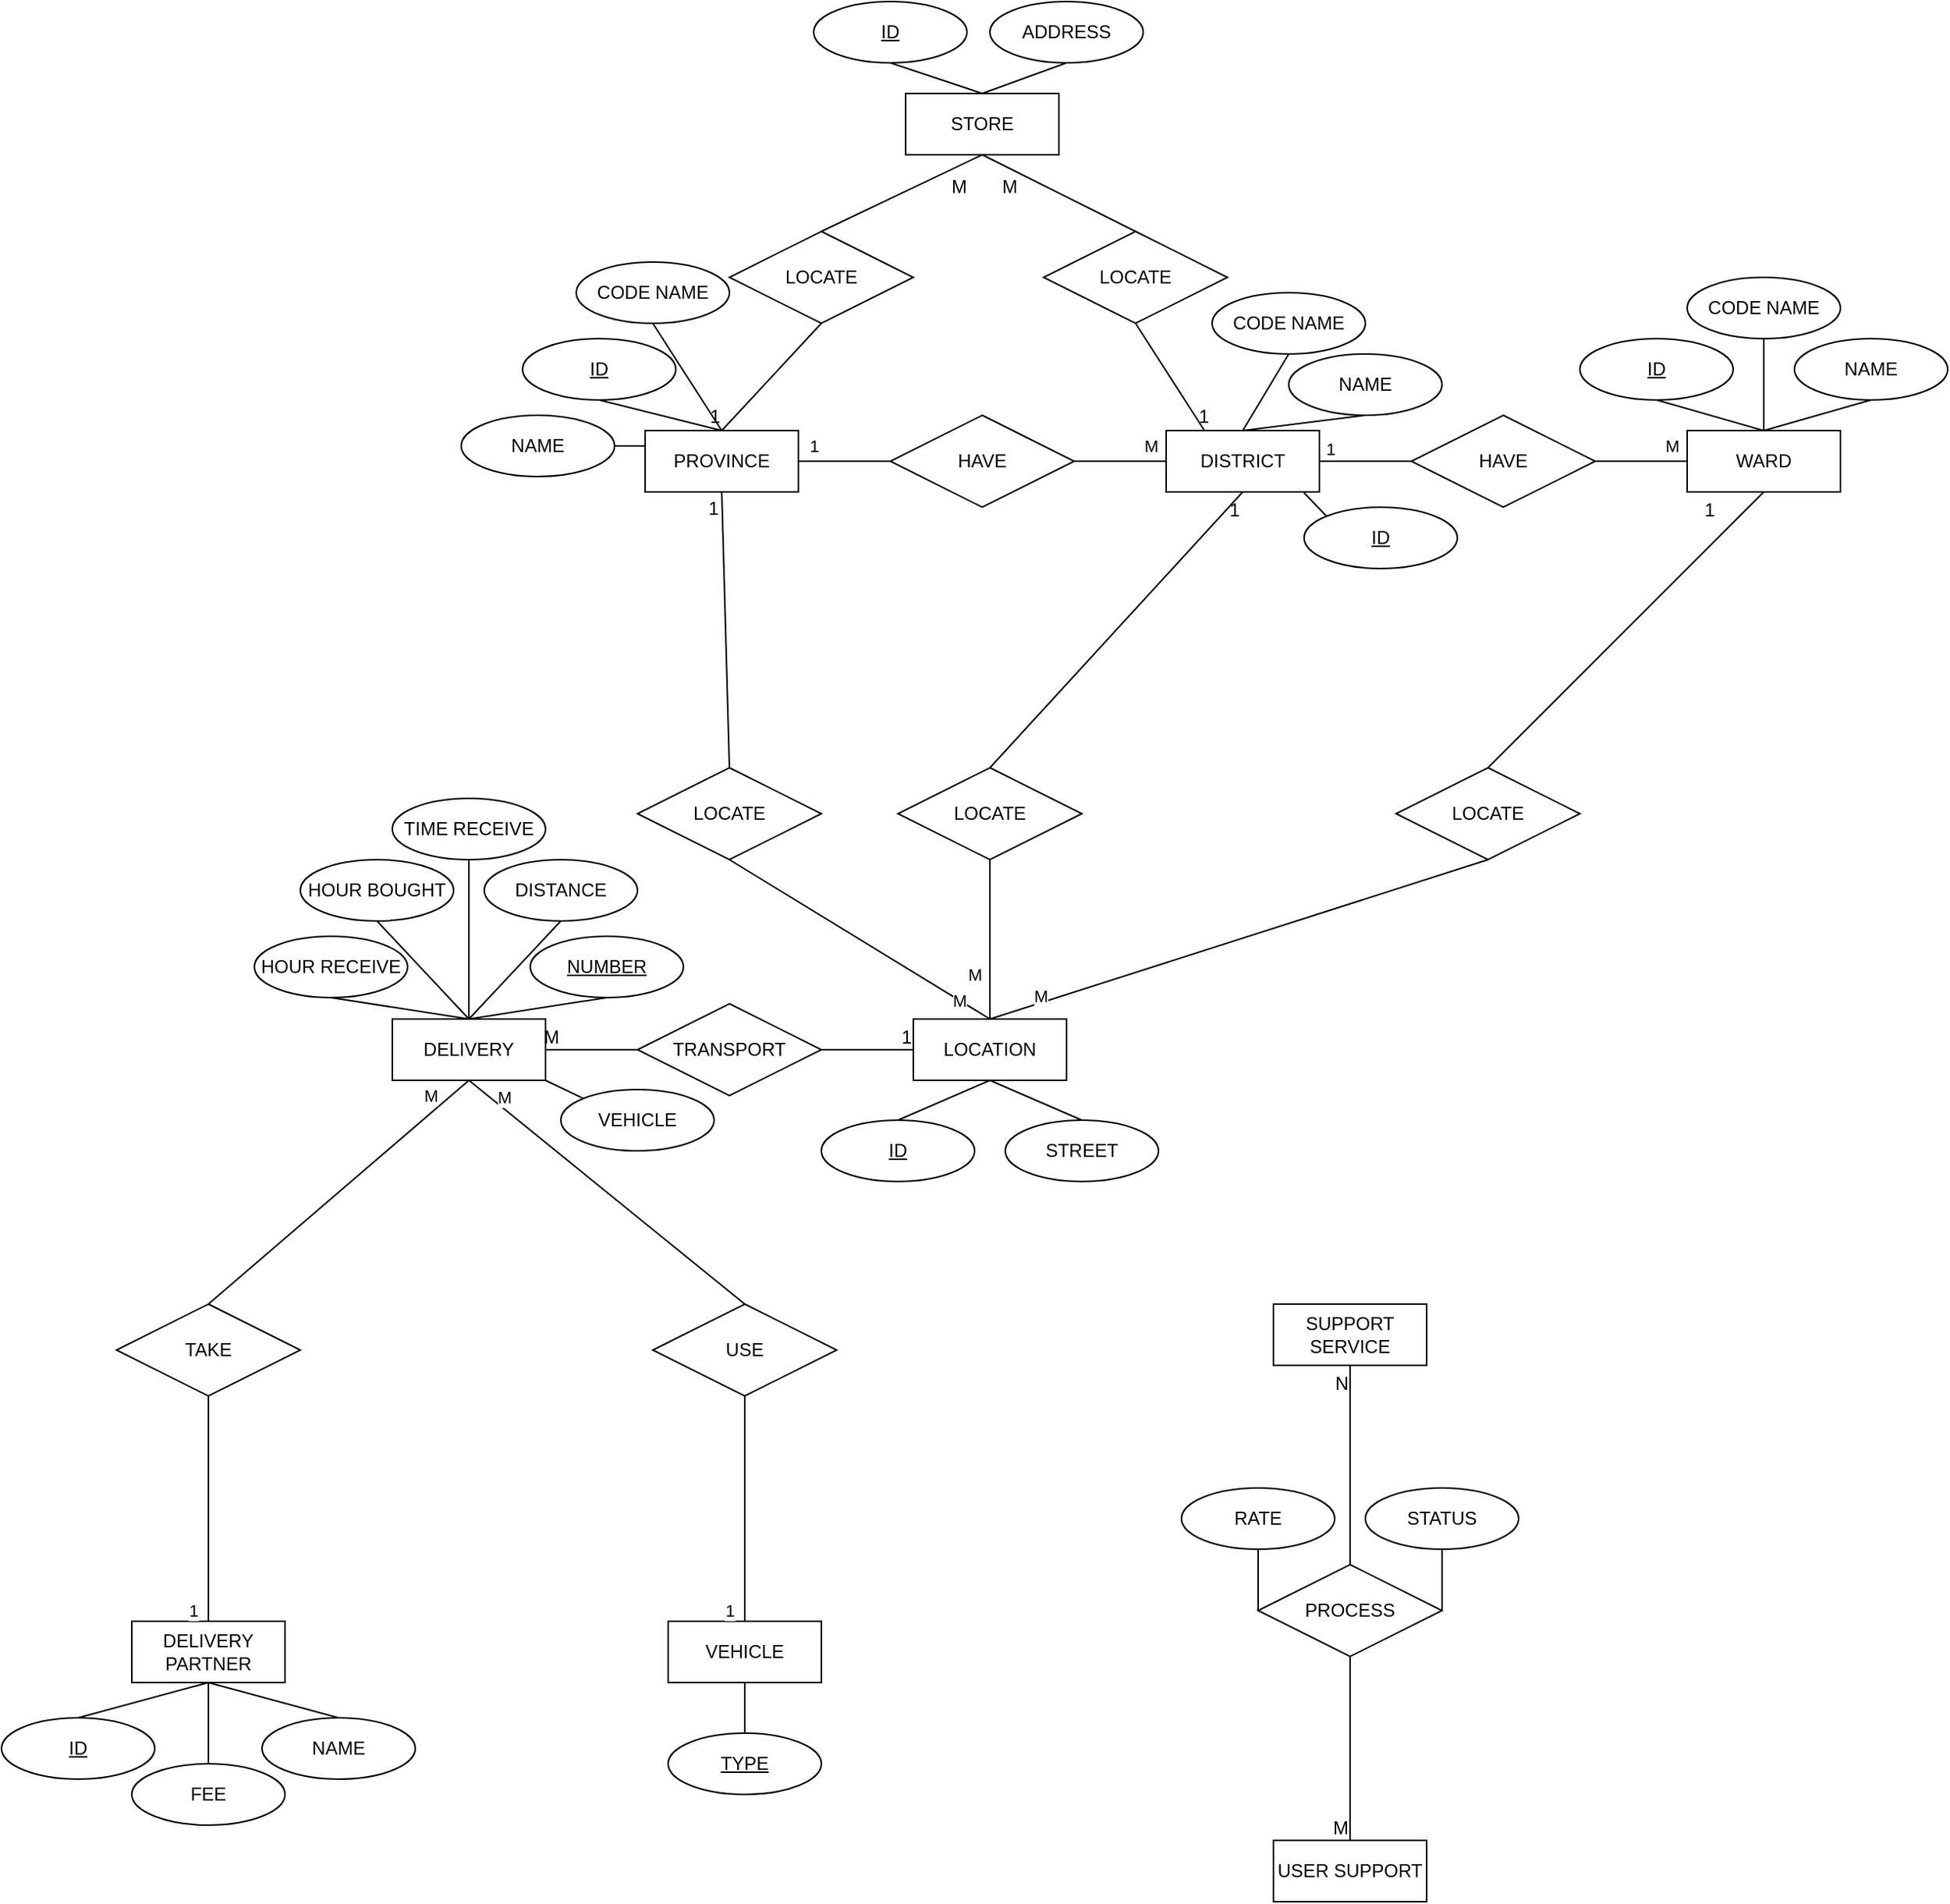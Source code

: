 <mxfile version="25.0.1">
  <diagram name="Page-1" id="5DA2i8XYFKaUu4prpfQm">
    <mxGraphModel dx="2152" dy="1412" grid="1" gridSize="10" guides="1" tooltips="1" connect="1" arrows="1" fold="1" page="1" pageScale="1" pageWidth="1169" pageHeight="827" math="0" shadow="0">
      <root>
        <mxCell id="0" />
        <mxCell id="1" parent="0" />
        <mxCell id="4f7N82vlJ0Slf5aoWDd5-2" value="PROVINCE" style="whiteSpace=wrap;html=1;align=center;" parent="1" vertex="1">
          <mxGeometry x="220" y="110" width="100" height="40" as="geometry" />
        </mxCell>
        <mxCell id="4f7N82vlJ0Slf5aoWDd5-3" value="ID" style="ellipse;whiteSpace=wrap;html=1;align=center;fontStyle=4;" parent="1" vertex="1">
          <mxGeometry x="140" y="50" width="100" height="40" as="geometry" />
        </mxCell>
        <mxCell id="4f7N82vlJ0Slf5aoWDd5-4" value="NAME" style="ellipse;whiteSpace=wrap;html=1;align=center;" parent="1" vertex="1">
          <mxGeometry x="100" y="100" width="100" height="40" as="geometry" />
        </mxCell>
        <mxCell id="4f7N82vlJ0Slf5aoWDd5-5" value="" style="endArrow=none;html=1;rounded=0;exitX=0.5;exitY=1;exitDx=0;exitDy=0;entryX=0.5;entryY=0;entryDx=0;entryDy=0;" parent="1" source="4f7N82vlJ0Slf5aoWDd5-3" target="4f7N82vlJ0Slf5aoWDd5-2" edge="1">
          <mxGeometry relative="1" as="geometry">
            <mxPoint x="320" y="250" as="sourcePoint" />
            <mxPoint x="480" y="250" as="targetPoint" />
          </mxGeometry>
        </mxCell>
        <mxCell id="4f7N82vlJ0Slf5aoWDd5-6" value="" style="endArrow=none;html=1;rounded=0;exitX=0;exitY=0.25;exitDx=0;exitDy=0;entryX=1;entryY=0.5;entryDx=0;entryDy=0;" parent="1" source="4f7N82vlJ0Slf5aoWDd5-2" target="4f7N82vlJ0Slf5aoWDd5-4" edge="1">
          <mxGeometry relative="1" as="geometry">
            <mxPoint x="320" y="250" as="sourcePoint" />
            <mxPoint x="200" y="130" as="targetPoint" />
          </mxGeometry>
        </mxCell>
        <mxCell id="4f7N82vlJ0Slf5aoWDd5-7" value="HAVE" style="shape=rhombus;perimeter=rhombusPerimeter;whiteSpace=wrap;html=1;align=center;" parent="1" vertex="1">
          <mxGeometry x="380" y="100" width="120" height="60" as="geometry" />
        </mxCell>
        <mxCell id="4f7N82vlJ0Slf5aoWDd5-8" value="" style="endArrow=none;html=1;rounded=0;exitX=1;exitY=0.5;exitDx=0;exitDy=0;entryX=0;entryY=0.5;entryDx=0;entryDy=0;" parent="1" source="4f7N82vlJ0Slf5aoWDd5-2" target="4f7N82vlJ0Slf5aoWDd5-7" edge="1">
          <mxGeometry relative="1" as="geometry">
            <mxPoint x="320" y="250" as="sourcePoint" />
            <mxPoint x="480" y="250" as="targetPoint" />
          </mxGeometry>
        </mxCell>
        <mxCell id="4f7N82vlJ0Slf5aoWDd5-9" value="1" style="edgeLabel;html=1;align=center;verticalAlign=middle;resizable=0;points=[];" parent="4f7N82vlJ0Slf5aoWDd5-8" vertex="1" connectable="0">
          <mxGeometry x="-0.311" y="-2" relative="1" as="geometry">
            <mxPoint x="-11" y="-12" as="offset" />
          </mxGeometry>
        </mxCell>
        <mxCell id="4f7N82vlJ0Slf5aoWDd5-10" value="" style="endArrow=none;html=1;rounded=0;exitX=1;exitY=0.5;exitDx=0;exitDy=0;entryX=0;entryY=0.5;entryDx=0;entryDy=0;" parent="1" source="4f7N82vlJ0Slf5aoWDd5-7" target="4f7N82vlJ0Slf5aoWDd5-11" edge="1">
          <mxGeometry relative="1" as="geometry">
            <mxPoint x="400" y="250" as="sourcePoint" />
            <mxPoint x="560" y="130" as="targetPoint" />
          </mxGeometry>
        </mxCell>
        <mxCell id="4f7N82vlJ0Slf5aoWDd5-12" value="M" style="edgeLabel;html=1;align=center;verticalAlign=middle;resizable=0;points=[];" parent="4f7N82vlJ0Slf5aoWDd5-10" vertex="1" connectable="0">
          <mxGeometry x="0.467" y="1" relative="1" as="geometry">
            <mxPoint x="6" y="-9" as="offset" />
          </mxGeometry>
        </mxCell>
        <mxCell id="4f7N82vlJ0Slf5aoWDd5-11" value="DISTRICT" style="whiteSpace=wrap;html=1;align=center;" parent="1" vertex="1">
          <mxGeometry x="560" y="110" width="100" height="40" as="geometry" />
        </mxCell>
        <mxCell id="4f7N82vlJ0Slf5aoWDd5-13" value="CODE NAME" style="ellipse;whiteSpace=wrap;html=1;align=center;" parent="1" vertex="1">
          <mxGeometry x="175" width="100" height="40" as="geometry" />
        </mxCell>
        <mxCell id="4f7N82vlJ0Slf5aoWDd5-14" value="" style="endArrow=none;html=1;rounded=0;exitX=0.5;exitY=0;exitDx=0;exitDy=0;entryX=0.5;entryY=1;entryDx=0;entryDy=0;" parent="1" source="4f7N82vlJ0Slf5aoWDd5-2" target="4f7N82vlJ0Slf5aoWDd5-13" edge="1">
          <mxGeometry relative="1" as="geometry">
            <mxPoint x="400" y="250" as="sourcePoint" />
            <mxPoint x="560" y="250" as="targetPoint" />
          </mxGeometry>
        </mxCell>
        <mxCell id="4f7N82vlJ0Slf5aoWDd5-15" value="ID" style="ellipse;whiteSpace=wrap;html=1;align=center;fontStyle=4;" parent="1" vertex="1">
          <mxGeometry x="650" y="160" width="100" height="40" as="geometry" />
        </mxCell>
        <mxCell id="4f7N82vlJ0Slf5aoWDd5-16" value="NAME" style="ellipse;whiteSpace=wrap;html=1;align=center;" parent="1" vertex="1">
          <mxGeometry x="640" y="60" width="100" height="40" as="geometry" />
        </mxCell>
        <mxCell id="4f7N82vlJ0Slf5aoWDd5-17" value="" style="endArrow=none;html=1;rounded=0;exitX=0;exitY=0;exitDx=0;exitDy=0;entryX=0.899;entryY=1.013;entryDx=0;entryDy=0;entryPerimeter=0;" parent="1" source="4f7N82vlJ0Slf5aoWDd5-15" target="4f7N82vlJ0Slf5aoWDd5-11" edge="1">
          <mxGeometry relative="1" as="geometry">
            <mxPoint x="660" y="250" as="sourcePoint" />
            <mxPoint x="610" y="110" as="targetPoint" />
          </mxGeometry>
        </mxCell>
        <mxCell id="4f7N82vlJ0Slf5aoWDd5-18" value="" style="endArrow=none;html=1;rounded=0;exitX=0.5;exitY=0;exitDx=0;exitDy=0;entryX=0.5;entryY=1;entryDx=0;entryDy=0;" parent="1" source="4f7N82vlJ0Slf5aoWDd5-11" target="4f7N82vlJ0Slf5aoWDd5-16" edge="1">
          <mxGeometry relative="1" as="geometry">
            <mxPoint x="610" y="110" as="sourcePoint" />
            <mxPoint x="820" y="250" as="targetPoint" />
          </mxGeometry>
        </mxCell>
        <mxCell id="4f7N82vlJ0Slf5aoWDd5-19" value="1" style="edgeLabel;html=1;align=center;verticalAlign=middle;resizable=0;points=[];" parent="1" vertex="1" connectable="0">
          <mxGeometry x="670" y="120" as="geometry">
            <mxPoint x="-3" y="2" as="offset" />
          </mxGeometry>
        </mxCell>
        <mxCell id="4f7N82vlJ0Slf5aoWDd5-20" value="" style="endArrow=none;html=1;rounded=0;exitX=0.5;exitY=0;exitDx=0;exitDy=0;entryX=0.5;entryY=1;entryDx=0;entryDy=0;" parent="1" source="4f7N82vlJ0Slf5aoWDd5-11" target="4f7N82vlJ0Slf5aoWDd5-21" edge="1">
          <mxGeometry relative="1" as="geometry">
            <mxPoint x="610" y="110" as="sourcePoint" />
            <mxPoint x="610" y="50" as="targetPoint" />
          </mxGeometry>
        </mxCell>
        <mxCell id="4f7N82vlJ0Slf5aoWDd5-21" value="CODE NAME" style="ellipse;whiteSpace=wrap;html=1;align=center;" parent="1" vertex="1">
          <mxGeometry x="590" y="20" width="100" height="40" as="geometry" />
        </mxCell>
        <mxCell id="4f7N82vlJ0Slf5aoWDd5-22" value="WARD" style="whiteSpace=wrap;html=1;align=center;" parent="1" vertex="1">
          <mxGeometry x="900" y="110" width="100" height="40" as="geometry" />
        </mxCell>
        <mxCell id="4f7N82vlJ0Slf5aoWDd5-23" value="HAVE" style="shape=rhombus;perimeter=rhombusPerimeter;whiteSpace=wrap;html=1;align=center;" parent="1" vertex="1">
          <mxGeometry x="720" y="100" width="120" height="60" as="geometry" />
        </mxCell>
        <mxCell id="4f7N82vlJ0Slf5aoWDd5-24" value="" style="endArrow=none;html=1;rounded=0;exitX=1;exitY=0.5;exitDx=0;exitDy=0;entryX=0;entryY=0.5;entryDx=0;entryDy=0;" parent="1" source="4f7N82vlJ0Slf5aoWDd5-11" target="4f7N82vlJ0Slf5aoWDd5-23" edge="1">
          <mxGeometry relative="1" as="geometry">
            <mxPoint x="690" y="150" as="sourcePoint" />
            <mxPoint x="850" y="150" as="targetPoint" />
          </mxGeometry>
        </mxCell>
        <mxCell id="4f7N82vlJ0Slf5aoWDd5-26" value="" style="endArrow=none;html=1;rounded=0;exitX=1;exitY=0.5;exitDx=0;exitDy=0;entryX=0;entryY=0.5;entryDx=0;entryDy=0;" parent="1" source="4f7N82vlJ0Slf5aoWDd5-23" target="4f7N82vlJ0Slf5aoWDd5-22" edge="1">
          <mxGeometry relative="1" as="geometry">
            <mxPoint x="690" y="150" as="sourcePoint" />
            <mxPoint x="850" y="150" as="targetPoint" />
          </mxGeometry>
        </mxCell>
        <mxCell id="4f7N82vlJ0Slf5aoWDd5-27" value="M" style="edgeLabel;html=1;align=center;verticalAlign=middle;resizable=0;points=[];" parent="4f7N82vlJ0Slf5aoWDd5-26" vertex="1" connectable="0">
          <mxGeometry x="0.533" y="-2" relative="1" as="geometry">
            <mxPoint x="4" y="-12" as="offset" />
          </mxGeometry>
        </mxCell>
        <mxCell id="4f7N82vlJ0Slf5aoWDd5-28" value="ID" style="ellipse;whiteSpace=wrap;html=1;align=center;fontStyle=4;" parent="1" vertex="1">
          <mxGeometry x="830" y="50" width="100" height="40" as="geometry" />
        </mxCell>
        <mxCell id="4f7N82vlJ0Slf5aoWDd5-29" value="NAME" style="ellipse;whiteSpace=wrap;html=1;align=center;" parent="1" vertex="1">
          <mxGeometry x="970" y="50" width="100" height="40" as="geometry" />
        </mxCell>
        <mxCell id="4f7N82vlJ0Slf5aoWDd5-30" value="CODE NAME" style="ellipse;whiteSpace=wrap;html=1;align=center;" parent="1" vertex="1">
          <mxGeometry x="900" y="10" width="100" height="40" as="geometry" />
        </mxCell>
        <mxCell id="4f7N82vlJ0Slf5aoWDd5-31" value="" style="endArrow=none;html=1;rounded=0;entryX=0.5;entryY=1;entryDx=0;entryDy=0;exitX=0.5;exitY=0;exitDx=0;exitDy=0;" parent="1" source="4f7N82vlJ0Slf5aoWDd5-22" target="4f7N82vlJ0Slf5aoWDd5-28" edge="1">
          <mxGeometry relative="1" as="geometry">
            <mxPoint x="700" y="150" as="sourcePoint" />
            <mxPoint x="860" y="150" as="targetPoint" />
          </mxGeometry>
        </mxCell>
        <mxCell id="4f7N82vlJ0Slf5aoWDd5-32" value="" style="endArrow=none;html=1;rounded=0;entryX=0.5;entryY=1;entryDx=0;entryDy=0;exitX=0.5;exitY=0;exitDx=0;exitDy=0;" parent="1" source="4f7N82vlJ0Slf5aoWDd5-22" target="4f7N82vlJ0Slf5aoWDd5-30" edge="1">
          <mxGeometry relative="1" as="geometry">
            <mxPoint x="960" y="120" as="sourcePoint" />
            <mxPoint x="890" y="100" as="targetPoint" />
          </mxGeometry>
        </mxCell>
        <mxCell id="4f7N82vlJ0Slf5aoWDd5-33" value="" style="endArrow=none;html=1;rounded=0;entryX=0.5;entryY=1;entryDx=0;entryDy=0;exitX=0.5;exitY=0;exitDx=0;exitDy=0;" parent="1" source="4f7N82vlJ0Slf5aoWDd5-22" target="4f7N82vlJ0Slf5aoWDd5-29" edge="1">
          <mxGeometry relative="1" as="geometry">
            <mxPoint x="960" y="120" as="sourcePoint" />
            <mxPoint x="960" y="60" as="targetPoint" />
          </mxGeometry>
        </mxCell>
        <mxCell id="4f7N82vlJ0Slf5aoWDd5-34" value="LOCATION" style="whiteSpace=wrap;html=1;align=center;" parent="1" vertex="1">
          <mxGeometry x="395" y="494" width="100" height="40" as="geometry" />
        </mxCell>
        <mxCell id="4f7N82vlJ0Slf5aoWDd5-35" value="LOCATE" style="shape=rhombus;perimeter=rhombusPerimeter;whiteSpace=wrap;html=1;align=center;" parent="1" vertex="1">
          <mxGeometry x="215" y="330" width="120" height="60" as="geometry" />
        </mxCell>
        <mxCell id="4f7N82vlJ0Slf5aoWDd5-36" value="" style="endArrow=none;html=1;rounded=0;exitX=0.5;exitY=1;exitDx=0;exitDy=0;entryX=0.5;entryY=0;entryDx=0;entryDy=0;" parent="1" source="4f7N82vlJ0Slf5aoWDd5-35" target="4f7N82vlJ0Slf5aoWDd5-34" edge="1">
          <mxGeometry relative="1" as="geometry">
            <mxPoint x="345" y="430" as="sourcePoint" />
            <mxPoint x="505" y="430" as="targetPoint" />
          </mxGeometry>
        </mxCell>
        <mxCell id="4f7N82vlJ0Slf5aoWDd5-66" value="M" style="edgeLabel;html=1;align=center;verticalAlign=middle;resizable=0;points=[];" parent="4f7N82vlJ0Slf5aoWDd5-36" vertex="1" connectable="0">
          <mxGeometry x="0.761" relative="1" as="geometry">
            <mxPoint as="offset" />
          </mxGeometry>
        </mxCell>
        <mxCell id="4f7N82vlJ0Slf5aoWDd5-38" value="" style="endArrow=none;html=1;rounded=0;exitX=0.5;exitY=1;exitDx=0;exitDy=0;entryX=0.5;entryY=0;entryDx=0;entryDy=0;" parent="1" source="4f7N82vlJ0Slf5aoWDd5-2" target="4f7N82vlJ0Slf5aoWDd5-35" edge="1">
          <mxGeometry relative="1" as="geometry">
            <mxPoint x="510" y="330" as="sourcePoint" />
            <mxPoint x="670" y="330" as="targetPoint" />
          </mxGeometry>
        </mxCell>
        <mxCell id="4f7N82vlJ0Slf5aoWDd5-39" value="1" style="resizable=0;html=1;whiteSpace=wrap;align=right;verticalAlign=bottom;" parent="4f7N82vlJ0Slf5aoWDd5-38" connectable="0" vertex="1">
          <mxGeometry x="1" relative="1" as="geometry">
            <mxPoint x="-5" y="-160" as="offset" />
          </mxGeometry>
        </mxCell>
        <mxCell id="4f7N82vlJ0Slf5aoWDd5-40" value="LOCATE" style="shape=rhombus;perimeter=rhombusPerimeter;whiteSpace=wrap;html=1;align=center;" parent="1" vertex="1">
          <mxGeometry x="385" y="330" width="120" height="60" as="geometry" />
        </mxCell>
        <mxCell id="4f7N82vlJ0Slf5aoWDd5-41" value="" style="endArrow=none;html=1;rounded=0;entryX=0.5;entryY=0;entryDx=0;entryDy=0;exitX=0.5;exitY=1;exitDx=0;exitDy=0;" parent="1" source="4f7N82vlJ0Slf5aoWDd5-49" target="4f7N82vlJ0Slf5aoWDd5-34" edge="1">
          <mxGeometry relative="1" as="geometry">
            <mxPoint x="500" y="430" as="sourcePoint" />
            <mxPoint x="660" y="430" as="targetPoint" />
          </mxGeometry>
        </mxCell>
        <mxCell id="4f7N82vlJ0Slf5aoWDd5-68" value="M" style="edgeLabel;html=1;align=center;verticalAlign=middle;resizable=0;points=[];" parent="4f7N82vlJ0Slf5aoWDd5-41" vertex="1" connectable="0">
          <mxGeometry x="0.715" relative="1" as="geometry">
            <mxPoint x="-14" as="offset" />
          </mxGeometry>
        </mxCell>
        <mxCell id="4f7N82vlJ0Slf5aoWDd5-43" value="" style="endArrow=none;html=1;rounded=0;entryX=0.5;entryY=1;entryDx=0;entryDy=0;exitX=0.5;exitY=0;exitDx=0;exitDy=0;" parent="1" source="4f7N82vlJ0Slf5aoWDd5-49" target="4f7N82vlJ0Slf5aoWDd5-22" edge="1">
          <mxGeometry relative="1" as="geometry">
            <mxPoint x="510" y="330" as="sourcePoint" />
            <mxPoint x="670" y="330" as="targetPoint" />
          </mxGeometry>
        </mxCell>
        <mxCell id="4f7N82vlJ0Slf5aoWDd5-44" value="1" style="resizable=0;html=1;whiteSpace=wrap;align=right;verticalAlign=bottom;" parent="4f7N82vlJ0Slf5aoWDd5-43" connectable="0" vertex="1">
          <mxGeometry x="1" relative="1" as="geometry">
            <mxPoint x="-30" y="20" as="offset" />
          </mxGeometry>
        </mxCell>
        <mxCell id="4f7N82vlJ0Slf5aoWDd5-45" value="" style="endArrow=none;html=1;rounded=0;entryX=0.5;entryY=1;entryDx=0;entryDy=0;exitX=0.5;exitY=0;exitDx=0;exitDy=0;" parent="1" source="4f7N82vlJ0Slf5aoWDd5-40" target="4f7N82vlJ0Slf5aoWDd5-11" edge="1">
          <mxGeometry relative="1" as="geometry">
            <mxPoint x="510" y="330" as="sourcePoint" />
            <mxPoint x="670" y="330" as="targetPoint" />
          </mxGeometry>
        </mxCell>
        <mxCell id="4f7N82vlJ0Slf5aoWDd5-46" value="1" style="resizable=0;html=1;whiteSpace=wrap;align=right;verticalAlign=bottom;" parent="4f7N82vlJ0Slf5aoWDd5-45" connectable="0" vertex="1">
          <mxGeometry x="1" relative="1" as="geometry">
            <mxPoint y="20" as="offset" />
          </mxGeometry>
        </mxCell>
        <mxCell id="4f7N82vlJ0Slf5aoWDd5-47" value="" style="endArrow=none;html=1;rounded=0;entryX=0.5;entryY=0;entryDx=0;entryDy=0;exitX=0.5;exitY=1;exitDx=0;exitDy=0;" parent="1" source="4f7N82vlJ0Slf5aoWDd5-40" target="4f7N82vlJ0Slf5aoWDd5-34" edge="1">
          <mxGeometry relative="1" as="geometry">
            <mxPoint x="345" y="430" as="sourcePoint" />
            <mxPoint x="445" y="490" as="targetPoint" />
          </mxGeometry>
        </mxCell>
        <mxCell id="4f7N82vlJ0Slf5aoWDd5-67" value="M" style="edgeLabel;html=1;align=center;verticalAlign=middle;resizable=0;points=[];" parent="4f7N82vlJ0Slf5aoWDd5-47" vertex="1" connectable="0">
          <mxGeometry x="0.433" y="1" relative="1" as="geometry">
            <mxPoint x="-11" as="offset" />
          </mxGeometry>
        </mxCell>
        <mxCell id="4f7N82vlJ0Slf5aoWDd5-49" value="LOCATE" style="shape=rhombus;perimeter=rhombusPerimeter;whiteSpace=wrap;html=1;align=center;" parent="1" vertex="1">
          <mxGeometry x="710" y="330" width="120" height="60" as="geometry" />
        </mxCell>
        <mxCell id="4f7N82vlJ0Slf5aoWDd5-69" value="&lt;u&gt;ID&lt;/u&gt;" style="ellipse;whiteSpace=wrap;html=1;align=center;" parent="1" vertex="1">
          <mxGeometry x="335" y="560" width="100" height="40" as="geometry" />
        </mxCell>
        <mxCell id="4f7N82vlJ0Slf5aoWDd5-70" value="STREET" style="ellipse;whiteSpace=wrap;html=1;align=center;" parent="1" vertex="1">
          <mxGeometry x="455" y="560" width="100" height="40" as="geometry" />
        </mxCell>
        <mxCell id="4f7N82vlJ0Slf5aoWDd5-78" value="" style="endArrow=none;html=1;rounded=0;entryX=0.5;entryY=0;entryDx=0;entryDy=0;exitX=0.5;exitY=1;exitDx=0;exitDy=0;" parent="1" source="4f7N82vlJ0Slf5aoWDd5-34" target="4f7N82vlJ0Slf5aoWDd5-69" edge="1">
          <mxGeometry relative="1" as="geometry">
            <mxPoint x="325" y="300" as="sourcePoint" />
            <mxPoint x="485" y="300" as="targetPoint" />
          </mxGeometry>
        </mxCell>
        <mxCell id="4f7N82vlJ0Slf5aoWDd5-79" value="" style="endArrow=none;html=1;rounded=0;exitX=0.5;exitY=1;exitDx=0;exitDy=0;entryX=0.5;entryY=0;entryDx=0;entryDy=0;" parent="1" source="4f7N82vlJ0Slf5aoWDd5-34" target="4f7N82vlJ0Slf5aoWDd5-70" edge="1">
          <mxGeometry relative="1" as="geometry">
            <mxPoint x="325" y="420" as="sourcePoint" />
            <mxPoint x="485" y="420" as="targetPoint" />
          </mxGeometry>
        </mxCell>
        <mxCell id="4f7N82vlJ0Slf5aoWDd5-80" value="DELIVERY" style="whiteSpace=wrap;html=1;align=center;" parent="1" vertex="1">
          <mxGeometry x="55" y="494" width="100" height="40" as="geometry" />
        </mxCell>
        <mxCell id="4f7N82vlJ0Slf5aoWDd5-81" value="TRANSPORT" style="shape=rhombus;perimeter=rhombusPerimeter;whiteSpace=wrap;html=1;align=center;" parent="1" vertex="1">
          <mxGeometry x="215" y="484" width="120" height="60" as="geometry" />
        </mxCell>
        <mxCell id="4f7N82vlJ0Slf5aoWDd5-82" value="" style="endArrow=none;html=1;rounded=0;entryX=0;entryY=0.5;entryDx=0;entryDy=0;exitX=1;exitY=0.5;exitDx=0;exitDy=0;" parent="1" source="4f7N82vlJ0Slf5aoWDd5-81" target="4f7N82vlJ0Slf5aoWDd5-34" edge="1">
          <mxGeometry relative="1" as="geometry">
            <mxPoint x="325" y="540" as="sourcePoint" />
            <mxPoint x="485" y="540" as="targetPoint" />
          </mxGeometry>
        </mxCell>
        <mxCell id="4f7N82vlJ0Slf5aoWDd5-83" value="1" style="resizable=0;html=1;whiteSpace=wrap;align=right;verticalAlign=bottom;" parent="4f7N82vlJ0Slf5aoWDd5-82" connectable="0" vertex="1">
          <mxGeometry x="1" relative="1" as="geometry" />
        </mxCell>
        <mxCell id="4f7N82vlJ0Slf5aoWDd5-84" value="" style="endArrow=none;html=1;rounded=0;entryX=1;entryY=0.5;entryDx=0;entryDy=0;exitX=0;exitY=0.5;exitDx=0;exitDy=0;" parent="1" source="4f7N82vlJ0Slf5aoWDd5-81" target="4f7N82vlJ0Slf5aoWDd5-80" edge="1">
          <mxGeometry relative="1" as="geometry">
            <mxPoint x="325" y="540" as="sourcePoint" />
            <mxPoint x="485" y="540" as="targetPoint" />
          </mxGeometry>
        </mxCell>
        <mxCell id="4f7N82vlJ0Slf5aoWDd5-85" value="M" style="resizable=0;html=1;whiteSpace=wrap;align=right;verticalAlign=bottom;" parent="4f7N82vlJ0Slf5aoWDd5-84" connectable="0" vertex="1">
          <mxGeometry x="1" relative="1" as="geometry">
            <mxPoint x="10" as="offset" />
          </mxGeometry>
        </mxCell>
        <mxCell id="4f7N82vlJ0Slf5aoWDd5-86" value="&lt;u&gt;NUMBER&lt;/u&gt;" style="ellipse;whiteSpace=wrap;html=1;align=center;" parent="1" vertex="1">
          <mxGeometry x="145" y="440" width="100" height="40" as="geometry" />
        </mxCell>
        <mxCell id="4f7N82vlJ0Slf5aoWDd5-87" value="DISTANCE" style="ellipse;whiteSpace=wrap;html=1;align=center;" parent="1" vertex="1">
          <mxGeometry x="115" y="390" width="100" height="40" as="geometry" />
        </mxCell>
        <mxCell id="4f7N82vlJ0Slf5aoWDd5-88" value="" style="endArrow=none;html=1;rounded=0;exitX=0.5;exitY=0;exitDx=0;exitDy=0;entryX=0.5;entryY=1;entryDx=0;entryDy=0;" parent="1" source="4f7N82vlJ0Slf5aoWDd5-80" target="4f7N82vlJ0Slf5aoWDd5-86" edge="1">
          <mxGeometry relative="1" as="geometry">
            <mxPoint x="185" y="420" as="sourcePoint" />
            <mxPoint x="345" y="420" as="targetPoint" />
          </mxGeometry>
        </mxCell>
        <mxCell id="4f7N82vlJ0Slf5aoWDd5-89" value="" style="endArrow=none;html=1;rounded=0;exitX=0.5;exitY=0;exitDx=0;exitDy=0;entryX=0.5;entryY=1;entryDx=0;entryDy=0;" parent="1" source="4f7N82vlJ0Slf5aoWDd5-80" target="4f7N82vlJ0Slf5aoWDd5-87" edge="1">
          <mxGeometry relative="1" as="geometry">
            <mxPoint x="185" y="420" as="sourcePoint" />
            <mxPoint x="345" y="420" as="targetPoint" />
          </mxGeometry>
        </mxCell>
        <mxCell id="4f7N82vlJ0Slf5aoWDd5-90" value="HOUR BOUGHT" style="ellipse;whiteSpace=wrap;html=1;align=center;" parent="1" vertex="1">
          <mxGeometry x="-5" y="390" width="100" height="40" as="geometry" />
        </mxCell>
        <mxCell id="4f7N82vlJ0Slf5aoWDd5-91" value="HOUR RECEIVE" style="ellipse;whiteSpace=wrap;html=1;align=center;" parent="1" vertex="1">
          <mxGeometry x="-35" y="440" width="100" height="40" as="geometry" />
        </mxCell>
        <mxCell id="4f7N82vlJ0Slf5aoWDd5-92" value="" style="endArrow=none;html=1;rounded=0;exitX=0.5;exitY=1;exitDx=0;exitDy=0;entryX=0.5;entryY=0;entryDx=0;entryDy=0;" parent="1" source="4f7N82vlJ0Slf5aoWDd5-90" target="4f7N82vlJ0Slf5aoWDd5-80" edge="1">
          <mxGeometry relative="1" as="geometry">
            <mxPoint x="185" y="420" as="sourcePoint" />
            <mxPoint x="345" y="420" as="targetPoint" />
          </mxGeometry>
        </mxCell>
        <mxCell id="4f7N82vlJ0Slf5aoWDd5-93" value="" style="endArrow=none;html=1;rounded=0;exitX=0.5;exitY=1;exitDx=0;exitDy=0;entryX=0.5;entryY=0;entryDx=0;entryDy=0;" parent="1" source="4f7N82vlJ0Slf5aoWDd5-91" target="4f7N82vlJ0Slf5aoWDd5-80" edge="1">
          <mxGeometry relative="1" as="geometry">
            <mxPoint x="185" y="420" as="sourcePoint" />
            <mxPoint x="345" y="420" as="targetPoint" />
          </mxGeometry>
        </mxCell>
        <mxCell id="4f7N82vlJ0Slf5aoWDd5-95" value="TIME RECEIVE" style="ellipse;whiteSpace=wrap;html=1;align=center;" parent="1" vertex="1">
          <mxGeometry x="55" y="350" width="100" height="40" as="geometry" />
        </mxCell>
        <mxCell id="4f7N82vlJ0Slf5aoWDd5-96" value="" style="endArrow=none;html=1;rounded=0;exitX=0.5;exitY=1;exitDx=0;exitDy=0;entryX=0.5;entryY=0;entryDx=0;entryDy=0;" parent="1" source="4f7N82vlJ0Slf5aoWDd5-95" target="4f7N82vlJ0Slf5aoWDd5-80" edge="1">
          <mxGeometry relative="1" as="geometry">
            <mxPoint x="185" y="420" as="sourcePoint" />
            <mxPoint x="345" y="420" as="targetPoint" />
          </mxGeometry>
        </mxCell>
        <mxCell id="4f7N82vlJ0Slf5aoWDd5-97" value="TAKE" style="shape=rhombus;perimeter=rhombusPerimeter;whiteSpace=wrap;html=1;align=center;" parent="1" vertex="1">
          <mxGeometry x="-125" y="680" width="120" height="60" as="geometry" />
        </mxCell>
        <mxCell id="4f7N82vlJ0Slf5aoWDd5-98" value="DELIVERY PARTNER" style="whiteSpace=wrap;html=1;align=center;" parent="1" vertex="1">
          <mxGeometry x="-115" y="887" width="100" height="40" as="geometry" />
        </mxCell>
        <mxCell id="4f7N82vlJ0Slf5aoWDd5-99" value="VEHICLE" style="whiteSpace=wrap;html=1;align=center;" parent="1" vertex="1">
          <mxGeometry x="235" y="887" width="100" height="40" as="geometry" />
        </mxCell>
        <mxCell id="4f7N82vlJ0Slf5aoWDd5-100" value="" style="endArrow=none;html=1;rounded=0;entryX=0.5;entryY=1;entryDx=0;entryDy=0;exitX=0.5;exitY=0;exitDx=0;exitDy=0;" parent="1" source="4f7N82vlJ0Slf5aoWDd5-98" target="4f7N82vlJ0Slf5aoWDd5-97" edge="1">
          <mxGeometry relative="1" as="geometry">
            <mxPoint x="165" y="770" as="sourcePoint" />
            <mxPoint x="405" y="640" as="targetPoint" />
          </mxGeometry>
        </mxCell>
        <mxCell id="4f7N82vlJ0Slf5aoWDd5-103" value="1" style="edgeLabel;html=1;align=center;verticalAlign=middle;resizable=0;points=[];" parent="4f7N82vlJ0Slf5aoWDd5-100" vertex="1" connectable="0">
          <mxGeometry x="-0.301" relative="1" as="geometry">
            <mxPoint x="-10" y="44" as="offset" />
          </mxGeometry>
        </mxCell>
        <mxCell id="4f7N82vlJ0Slf5aoWDd5-101" value="" style="endArrow=none;html=1;rounded=0;exitX=0.5;exitY=0;exitDx=0;exitDy=0;entryX=0.5;entryY=1;entryDx=0;entryDy=0;" parent="1" source="4f7N82vlJ0Slf5aoWDd5-97" target="4f7N82vlJ0Slf5aoWDd5-80" edge="1">
          <mxGeometry relative="1" as="geometry">
            <mxPoint x="245" y="540" as="sourcePoint" />
            <mxPoint x="405" y="540" as="targetPoint" />
          </mxGeometry>
        </mxCell>
        <mxCell id="4f7N82vlJ0Slf5aoWDd5-105" value="M" style="edgeLabel;html=1;align=center;verticalAlign=middle;resizable=0;points=[];" parent="4f7N82vlJ0Slf5aoWDd5-101" vertex="1" connectable="0">
          <mxGeometry x="0.493" relative="1" as="geometry">
            <mxPoint x="18" y="-27" as="offset" />
          </mxGeometry>
        </mxCell>
        <mxCell id="4f7N82vlJ0Slf5aoWDd5-107" value="STORE" style="whiteSpace=wrap;html=1;align=center;" parent="1" vertex="1">
          <mxGeometry x="390" y="-110" width="100" height="40" as="geometry" />
        </mxCell>
        <mxCell id="4f7N82vlJ0Slf5aoWDd5-109" value="LOCATE" style="shape=rhombus;perimeter=rhombusPerimeter;whiteSpace=wrap;html=1;align=center;" parent="1" vertex="1">
          <mxGeometry x="480" y="-20" width="120" height="60" as="geometry" />
        </mxCell>
        <mxCell id="4f7N82vlJ0Slf5aoWDd5-110" value="" style="endArrow=none;html=1;rounded=0;entryX=0.25;entryY=0;entryDx=0;entryDy=0;exitX=0.5;exitY=1;exitDx=0;exitDy=0;" parent="1" source="4f7N82vlJ0Slf5aoWDd5-109" target="4f7N82vlJ0Slf5aoWDd5-11" edge="1">
          <mxGeometry relative="1" as="geometry">
            <mxPoint x="390" y="30" as="sourcePoint" />
            <mxPoint x="550" y="30" as="targetPoint" />
          </mxGeometry>
        </mxCell>
        <mxCell id="4f7N82vlJ0Slf5aoWDd5-111" value="1" style="resizable=0;html=1;whiteSpace=wrap;align=right;verticalAlign=bottom;" parent="4f7N82vlJ0Slf5aoWDd5-110" connectable="0" vertex="1">
          <mxGeometry x="1" relative="1" as="geometry">
            <mxPoint x="5" as="offset" />
          </mxGeometry>
        </mxCell>
        <mxCell id="4f7N82vlJ0Slf5aoWDd5-112" value="" style="endArrow=none;html=1;rounded=0;entryX=0.5;entryY=1;entryDx=0;entryDy=0;exitX=0.5;exitY=0;exitDx=0;exitDy=0;" parent="1" source="4f7N82vlJ0Slf5aoWDd5-109" target="4f7N82vlJ0Slf5aoWDd5-107" edge="1">
          <mxGeometry relative="1" as="geometry">
            <mxPoint x="390" y="30" as="sourcePoint" />
            <mxPoint x="550" y="30" as="targetPoint" />
          </mxGeometry>
        </mxCell>
        <mxCell id="4f7N82vlJ0Slf5aoWDd5-113" value="M" style="resizable=0;html=1;whiteSpace=wrap;align=right;verticalAlign=bottom;" parent="4f7N82vlJ0Slf5aoWDd5-112" connectable="0" vertex="1">
          <mxGeometry x="1" relative="1" as="geometry">
            <mxPoint x="25" y="30" as="offset" />
          </mxGeometry>
        </mxCell>
        <mxCell id="4f7N82vlJ0Slf5aoWDd5-114" value="LOCATE" style="shape=rhombus;perimeter=rhombusPerimeter;whiteSpace=wrap;html=1;align=center;" parent="1" vertex="1">
          <mxGeometry x="275" y="-20" width="120" height="60" as="geometry" />
        </mxCell>
        <mxCell id="4f7N82vlJ0Slf5aoWDd5-115" value="" style="endArrow=none;html=1;rounded=0;entryX=0.5;entryY=0;entryDx=0;entryDy=0;exitX=0.5;exitY=1;exitDx=0;exitDy=0;" parent="1" source="4f7N82vlJ0Slf5aoWDd5-114" target="4f7N82vlJ0Slf5aoWDd5-2" edge="1">
          <mxGeometry relative="1" as="geometry">
            <mxPoint x="390" y="30" as="sourcePoint" />
            <mxPoint x="550" y="30" as="targetPoint" />
          </mxGeometry>
        </mxCell>
        <mxCell id="4f7N82vlJ0Slf5aoWDd5-116" value="1" style="resizable=0;html=1;whiteSpace=wrap;align=right;verticalAlign=bottom;" parent="4f7N82vlJ0Slf5aoWDd5-115" connectable="0" vertex="1">
          <mxGeometry x="1" relative="1" as="geometry" />
        </mxCell>
        <mxCell id="4f7N82vlJ0Slf5aoWDd5-117" value="" style="endArrow=none;html=1;rounded=0;exitX=0.5;exitY=0;exitDx=0;exitDy=0;entryX=0.5;entryY=1;entryDx=0;entryDy=0;" parent="1" source="4f7N82vlJ0Slf5aoWDd5-114" target="4f7N82vlJ0Slf5aoWDd5-107" edge="1">
          <mxGeometry relative="1" as="geometry">
            <mxPoint x="390" y="30" as="sourcePoint" />
            <mxPoint x="550" y="30" as="targetPoint" />
          </mxGeometry>
        </mxCell>
        <mxCell id="4f7N82vlJ0Slf5aoWDd5-118" value="M" style="resizable=0;html=1;whiteSpace=wrap;align=right;verticalAlign=bottom;" parent="4f7N82vlJ0Slf5aoWDd5-117" connectable="0" vertex="1">
          <mxGeometry x="1" relative="1" as="geometry">
            <mxPoint x="-9" y="30" as="offset" />
          </mxGeometry>
        </mxCell>
        <mxCell id="4f7N82vlJ0Slf5aoWDd5-119" value="ADDRESS" style="ellipse;whiteSpace=wrap;html=1;align=center;" parent="1" vertex="1">
          <mxGeometry x="445" y="-170" width="100" height="40" as="geometry" />
        </mxCell>
        <mxCell id="4f7N82vlJ0Slf5aoWDd5-121" value="ID" style="ellipse;whiteSpace=wrap;html=1;align=center;fontStyle=4;" parent="1" vertex="1">
          <mxGeometry x="330" y="-170" width="100" height="40" as="geometry" />
        </mxCell>
        <mxCell id="4f7N82vlJ0Slf5aoWDd5-122" value="" style="endArrow=none;html=1;rounded=0;exitX=0.5;exitY=1;exitDx=0;exitDy=0;entryX=0.5;entryY=0;entryDx=0;entryDy=0;" parent="1" source="4f7N82vlJ0Slf5aoWDd5-121" target="4f7N82vlJ0Slf5aoWDd5-107" edge="1">
          <mxGeometry relative="1" as="geometry">
            <mxPoint x="390" y="10" as="sourcePoint" />
            <mxPoint x="550" y="10" as="targetPoint" />
          </mxGeometry>
        </mxCell>
        <mxCell id="4f7N82vlJ0Slf5aoWDd5-123" value="" style="endArrow=none;html=1;rounded=0;exitX=0.5;exitY=0;exitDx=0;exitDy=0;entryX=0.5;entryY=1;entryDx=0;entryDy=0;" parent="1" source="4f7N82vlJ0Slf5aoWDd5-107" target="4f7N82vlJ0Slf5aoWDd5-119" edge="1">
          <mxGeometry relative="1" as="geometry">
            <mxPoint x="390" y="10" as="sourcePoint" />
            <mxPoint x="550" y="10" as="targetPoint" />
          </mxGeometry>
        </mxCell>
        <mxCell id="4f7N82vlJ0Slf5aoWDd5-124" value="VEHICLE" style="ellipse;whiteSpace=wrap;html=1;align=center;" parent="1" vertex="1">
          <mxGeometry x="165" y="540" width="100" height="40" as="geometry" />
        </mxCell>
        <mxCell id="4f7N82vlJ0Slf5aoWDd5-125" value="" style="endArrow=none;html=1;rounded=0;exitX=1;exitY=1;exitDx=0;exitDy=0;entryX=0;entryY=0;entryDx=0;entryDy=0;" parent="1" source="4f7N82vlJ0Slf5aoWDd5-80" target="4f7N82vlJ0Slf5aoWDd5-124" edge="1">
          <mxGeometry relative="1" as="geometry">
            <mxPoint x="380" y="600" as="sourcePoint" />
            <mxPoint x="540" y="600" as="targetPoint" />
          </mxGeometry>
        </mxCell>
        <mxCell id="4f7N82vlJ0Slf5aoWDd5-126" style="edgeStyle=orthogonalEdgeStyle;rounded=0;orthogonalLoop=1;jettySize=auto;html=1;exitX=0.5;exitY=1;exitDx=0;exitDy=0;" parent="1" source="4f7N82vlJ0Slf5aoWDd5-99" target="4f7N82vlJ0Slf5aoWDd5-99" edge="1">
          <mxGeometry relative="1" as="geometry" />
        </mxCell>
        <mxCell id="4f7N82vlJ0Slf5aoWDd5-127" value="USE" style="shape=rhombus;perimeter=rhombusPerimeter;whiteSpace=wrap;html=1;align=center;" parent="1" vertex="1">
          <mxGeometry x="225" y="680" width="120" height="60" as="geometry" />
        </mxCell>
        <mxCell id="4f7N82vlJ0Slf5aoWDd5-128" value="" style="endArrow=none;html=1;rounded=0;exitX=0.5;exitY=1;exitDx=0;exitDy=0;entryX=0.5;entryY=0;entryDx=0;entryDy=0;" parent="1" source="4f7N82vlJ0Slf5aoWDd5-80" target="4f7N82vlJ0Slf5aoWDd5-127" edge="1">
          <mxGeometry relative="1" as="geometry">
            <mxPoint x="380" y="600" as="sourcePoint" />
            <mxPoint x="540" y="600" as="targetPoint" />
          </mxGeometry>
        </mxCell>
        <mxCell id="4f7N82vlJ0Slf5aoWDd5-130" value="M" style="edgeLabel;html=1;align=center;verticalAlign=middle;resizable=0;points=[];" parent="4f7N82vlJ0Slf5aoWDd5-128" vertex="1" connectable="0">
          <mxGeometry x="-0.751" relative="1" as="geometry">
            <mxPoint y="-8" as="offset" />
          </mxGeometry>
        </mxCell>
        <mxCell id="4f7N82vlJ0Slf5aoWDd5-129" value="" style="endArrow=none;html=1;rounded=0;exitX=0.5;exitY=1;exitDx=0;exitDy=0;entryX=0.5;entryY=0;entryDx=0;entryDy=0;" parent="1" source="4f7N82vlJ0Slf5aoWDd5-127" target="4f7N82vlJ0Slf5aoWDd5-99" edge="1">
          <mxGeometry relative="1" as="geometry">
            <mxPoint x="380" y="750" as="sourcePoint" />
            <mxPoint x="540" y="750" as="targetPoint" />
          </mxGeometry>
        </mxCell>
        <mxCell id="4f7N82vlJ0Slf5aoWDd5-131" value="1" style="edgeLabel;html=1;align=center;verticalAlign=middle;resizable=0;points=[];" parent="4f7N82vlJ0Slf5aoWDd5-129" vertex="1" connectable="0">
          <mxGeometry x="0.758" y="1" relative="1" as="geometry">
            <mxPoint x="-11" y="11" as="offset" />
          </mxGeometry>
        </mxCell>
        <mxCell id="4f7N82vlJ0Slf5aoWDd5-133" value="&lt;u&gt;TYPE&lt;/u&gt;" style="ellipse;whiteSpace=wrap;html=1;align=center;" parent="1" vertex="1">
          <mxGeometry x="235" y="960" width="100" height="40" as="geometry" />
        </mxCell>
        <mxCell id="4f7N82vlJ0Slf5aoWDd5-135" value="NAME" style="ellipse;whiteSpace=wrap;html=1;align=center;" parent="1" vertex="1">
          <mxGeometry x="-30" y="950" width="100" height="40" as="geometry" />
        </mxCell>
        <mxCell id="4f7N82vlJ0Slf5aoWDd5-136" value="&lt;u&gt;ID&lt;/u&gt;" style="ellipse;whiteSpace=wrap;html=1;align=center;" parent="1" vertex="1">
          <mxGeometry x="-200" y="950" width="100" height="40" as="geometry" />
        </mxCell>
        <mxCell id="4f7N82vlJ0Slf5aoWDd5-137" value="FEE" style="ellipse;whiteSpace=wrap;html=1;align=center;" parent="1" vertex="1">
          <mxGeometry x="-115" y="980" width="100" height="40" as="geometry" />
        </mxCell>
        <mxCell id="4f7N82vlJ0Slf5aoWDd5-138" value="" style="endArrow=none;html=1;rounded=0;entryX=0.5;entryY=0;entryDx=0;entryDy=0;exitX=0.5;exitY=1;exitDx=0;exitDy=0;" parent="1" source="4f7N82vlJ0Slf5aoWDd5-98" target="4f7N82vlJ0Slf5aoWDd5-135" edge="1">
          <mxGeometry relative="1" as="geometry">
            <mxPoint x="220" y="890" as="sourcePoint" />
            <mxPoint x="380" y="890" as="targetPoint" />
          </mxGeometry>
        </mxCell>
        <mxCell id="4f7N82vlJ0Slf5aoWDd5-139" value="" style="endArrow=none;html=1;rounded=0;exitX=0.5;exitY=1;exitDx=0;exitDy=0;entryX=0.5;entryY=0;entryDx=0;entryDy=0;" parent="1" source="4f7N82vlJ0Slf5aoWDd5-98" target="4f7N82vlJ0Slf5aoWDd5-137" edge="1">
          <mxGeometry relative="1" as="geometry">
            <mxPoint x="220" y="890" as="sourcePoint" />
            <mxPoint x="380" y="890" as="targetPoint" />
          </mxGeometry>
        </mxCell>
        <mxCell id="4f7N82vlJ0Slf5aoWDd5-140" value="" style="endArrow=none;html=1;rounded=0;exitX=0.5;exitY=0;exitDx=0;exitDy=0;entryX=0.5;entryY=1;entryDx=0;entryDy=0;" parent="1" source="4f7N82vlJ0Slf5aoWDd5-136" target="4f7N82vlJ0Slf5aoWDd5-98" edge="1">
          <mxGeometry relative="1" as="geometry">
            <mxPoint x="220" y="890" as="sourcePoint" />
            <mxPoint x="380" y="890" as="targetPoint" />
          </mxGeometry>
        </mxCell>
        <mxCell id="4f7N82vlJ0Slf5aoWDd5-141" value="" style="endArrow=none;html=1;rounded=0;entryX=0.5;entryY=0;entryDx=0;entryDy=0;exitX=0.5;exitY=1;exitDx=0;exitDy=0;" parent="1" source="4f7N82vlJ0Slf5aoWDd5-99" target="4f7N82vlJ0Slf5aoWDd5-133" edge="1">
          <mxGeometry relative="1" as="geometry">
            <mxPoint x="220" y="890" as="sourcePoint" />
            <mxPoint x="380" y="890" as="targetPoint" />
          </mxGeometry>
        </mxCell>
        <mxCell id="NzKK0el3l5xg12kgLJd1-1" value="SUPPORT SERVICE" style="whiteSpace=wrap;html=1;align=center;" vertex="1" parent="1">
          <mxGeometry x="630" y="680" width="100" height="40" as="geometry" />
        </mxCell>
        <mxCell id="NzKK0el3l5xg12kgLJd1-2" value="PROCESS" style="shape=rhombus;perimeter=rhombusPerimeter;whiteSpace=wrap;html=1;align=center;" vertex="1" parent="1">
          <mxGeometry x="620" y="850" width="120" height="60" as="geometry" />
        </mxCell>
        <mxCell id="NzKK0el3l5xg12kgLJd1-3" value="USER SUPPORT" style="whiteSpace=wrap;html=1;align=center;" vertex="1" parent="1">
          <mxGeometry x="630" y="1030" width="100" height="40" as="geometry" />
        </mxCell>
        <mxCell id="NzKK0el3l5xg12kgLJd1-4" value="STATUS" style="ellipse;whiteSpace=wrap;html=1;align=center;" vertex="1" parent="1">
          <mxGeometry x="690" y="800" width="100" height="40" as="geometry" />
        </mxCell>
        <mxCell id="NzKK0el3l5xg12kgLJd1-5" value="" style="endArrow=none;html=1;rounded=0;entryX=0.5;entryY=1;entryDx=0;entryDy=0;exitX=1;exitY=0.5;exitDx=0;exitDy=0;" edge="1" parent="1" source="NzKK0el3l5xg12kgLJd1-2" target="NzKK0el3l5xg12kgLJd1-4">
          <mxGeometry relative="1" as="geometry">
            <mxPoint x="410" y="870" as="sourcePoint" />
            <mxPoint x="570" y="870" as="targetPoint" />
          </mxGeometry>
        </mxCell>
        <mxCell id="NzKK0el3l5xg12kgLJd1-6" value="RATE" style="ellipse;whiteSpace=wrap;html=1;align=center;" vertex="1" parent="1">
          <mxGeometry x="570" y="800" width="100" height="40" as="geometry" />
        </mxCell>
        <mxCell id="NzKK0el3l5xg12kgLJd1-7" value="" style="endArrow=none;html=1;rounded=0;entryX=0;entryY=0.5;entryDx=0;entryDy=0;exitX=0.5;exitY=1;exitDx=0;exitDy=0;" edge="1" parent="1" source="NzKK0el3l5xg12kgLJd1-6" target="NzKK0el3l5xg12kgLJd1-2">
          <mxGeometry relative="1" as="geometry">
            <mxPoint x="410" y="870" as="sourcePoint" />
            <mxPoint x="570" y="870" as="targetPoint" />
          </mxGeometry>
        </mxCell>
        <mxCell id="NzKK0el3l5xg12kgLJd1-8" value="" style="endArrow=none;html=1;rounded=0;entryX=0.5;entryY=1;entryDx=0;entryDy=0;exitX=0.5;exitY=0;exitDx=0;exitDy=0;" edge="1" parent="1" source="NzKK0el3l5xg12kgLJd1-2" target="NzKK0el3l5xg12kgLJd1-1">
          <mxGeometry relative="1" as="geometry">
            <mxPoint x="340" y="760" as="sourcePoint" />
            <mxPoint x="500" y="760" as="targetPoint" />
          </mxGeometry>
        </mxCell>
        <mxCell id="NzKK0el3l5xg12kgLJd1-9" value="N" style="resizable=0;html=1;whiteSpace=wrap;align=right;verticalAlign=bottom;" connectable="0" vertex="1" parent="NzKK0el3l5xg12kgLJd1-8">
          <mxGeometry x="1" relative="1" as="geometry">
            <mxPoint y="20" as="offset" />
          </mxGeometry>
        </mxCell>
        <mxCell id="NzKK0el3l5xg12kgLJd1-10" value="" style="endArrow=none;html=1;rounded=0;entryX=0.5;entryY=0;entryDx=0;entryDy=0;exitX=0.5;exitY=1;exitDx=0;exitDy=0;" edge="1" parent="1" source="NzKK0el3l5xg12kgLJd1-2" target="NzKK0el3l5xg12kgLJd1-3">
          <mxGeometry relative="1" as="geometry">
            <mxPoint x="340" y="760" as="sourcePoint" />
            <mxPoint x="500" y="760" as="targetPoint" />
          </mxGeometry>
        </mxCell>
        <mxCell id="NzKK0el3l5xg12kgLJd1-11" value="M" style="resizable=0;html=1;whiteSpace=wrap;align=right;verticalAlign=bottom;" connectable="0" vertex="1" parent="NzKK0el3l5xg12kgLJd1-10">
          <mxGeometry x="1" relative="1" as="geometry" />
        </mxCell>
      </root>
    </mxGraphModel>
  </diagram>
</mxfile>
